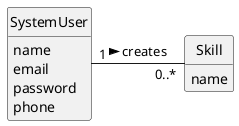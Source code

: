 @startuml
skinparam monochrome true
skinparam packageStyle rectangle
skinparam shadowing false

skinparam classAttributeIconSize 0

hide circle
hide methods


class SystemUser {
    name
    email
    password
    phone

}

class Skill {
    name
}


SystemUser "1" - "0..*" Skill : creates >


@enduml